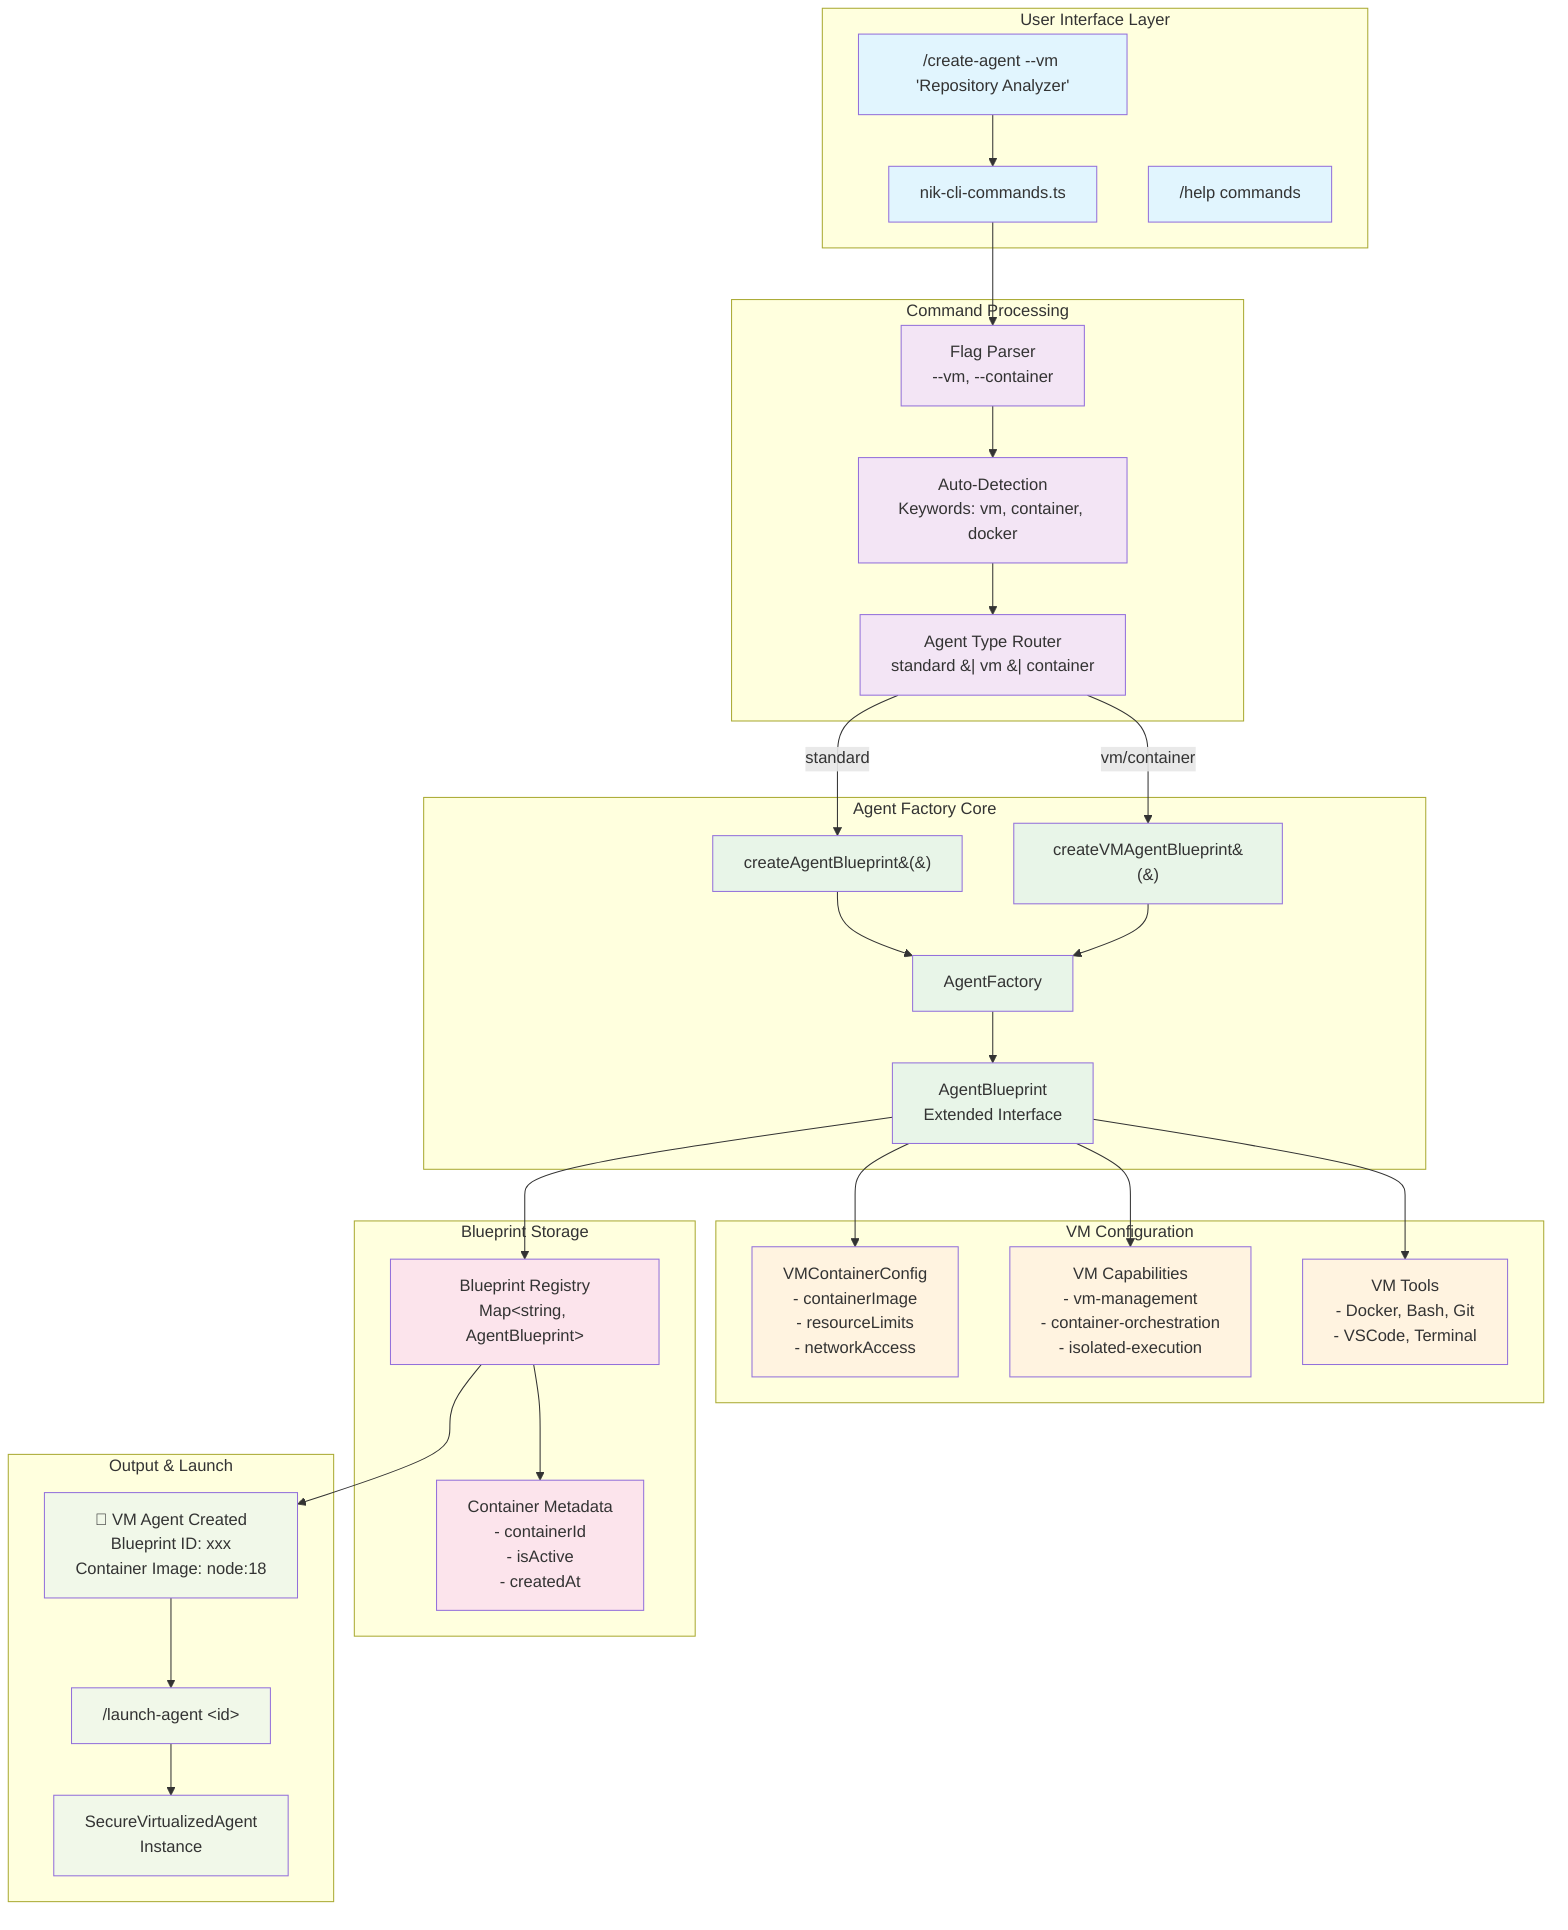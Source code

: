 graph TB
 
    
    subgraph "User Interface Layer"
        CLI["/create-agent --vm 'Repository Analyzer'"]
        CMD[nik-cli-commands.ts]
        HELP["/help commands"]
    end
    
    subgraph "Command Processing"
        PARSE[Flag Parser<br/>--vm, --container]
        DETECT[Auto-Detection<br/>Keywords: vm, container, docker]
        ROUTE[Agent Type Router<br/>standard &#124; vm &#124; container]
    end
    
    subgraph "Agent Factory Core"
        AF[AgentFactory]
        CREATE[createAgentBlueprint&#40;&#41;]
        VMCREATE[createVMAgentBlueprint&#40;&#41;]
        BLUEPRINT[AgentBlueprint<br/>Extended Interface]
    end
    
    subgraph "VM Configuration"
        VMCONFIG[VMContainerConfig<br/>- containerImage<br/>- resourceLimits<br/>- networkAccess]
        VMCAP[VM Capabilities<br/>- vm-management<br/>- container-orchestration<br/>- isolated-execution]
        VMTOOLS[VM Tools<br/>- Docker, Bash, Git<br/>- VSCode, Terminal]
    end
    
    subgraph "Blueprint Storage"
        REGISTRY[Blueprint Registry<br/>Map&lt;string, AgentBlueprint&gt;]
        METADATA[Container Metadata<br/>- containerId<br/>- isActive<br/>- createdAt]
    end
    
    subgraph "Output & Launch"
        DISPLAY[🐳 VM Agent Created<br/>Blueprint ID: xxx<br/>Container Image: node:18]
        LAUNCH["/launch-agent &lt;id&gt;"]
        INSTANCE[SecureVirtualizedAgent<br/>Instance]
    end
    
    CLI --> CMD
    CMD --> PARSE
    PARSE --> DETECT
    DETECT --> ROUTE
    
    ROUTE -->|standard| CREATE
    ROUTE -->|vm/container| VMCREATE
    
    CREATE --> AF
    VMCREATE --> AF
    
    AF --> BLUEPRINT
    BLUEPRINT --> VMCONFIG
    BLUEPRINT --> VMCAP
    BLUEPRINT --> VMTOOLS
    
    BLUEPRINT --> REGISTRY
    REGISTRY --> METADATA
    
    REGISTRY --> DISPLAY
    DISPLAY --> LAUNCH
    LAUNCH --> INSTANCE
    
    classDef userLayer fill:#e1f5fe
    classDef processing fill:#f3e5f5
    classDef factory fill:#e8f5e8
    classDef config fill:#fff3e0
    classDef storage fill:#fce4ec
    classDef output fill:#f1f8e9
    
    class CLI,CMD,HELP userLayer
    class PARSE,DETECT,ROUTE processing
    class AF,CREATE,VMCREATE,BLUEPRINT factory
    class VMCONFIG,VMCAP,VMTOOLS config
    class REGISTRY,METADATA storage
    class DISPLAY,LAUNCH,INSTANCE output